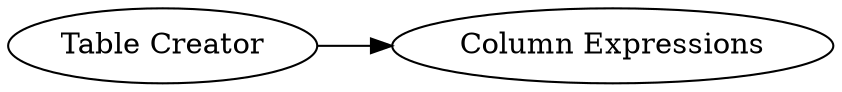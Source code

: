 digraph {
	1295 [label="Column Expressions"]
	1352 [label="Table Creator"]
	1352 -> 1295
	rankdir=LR
}
